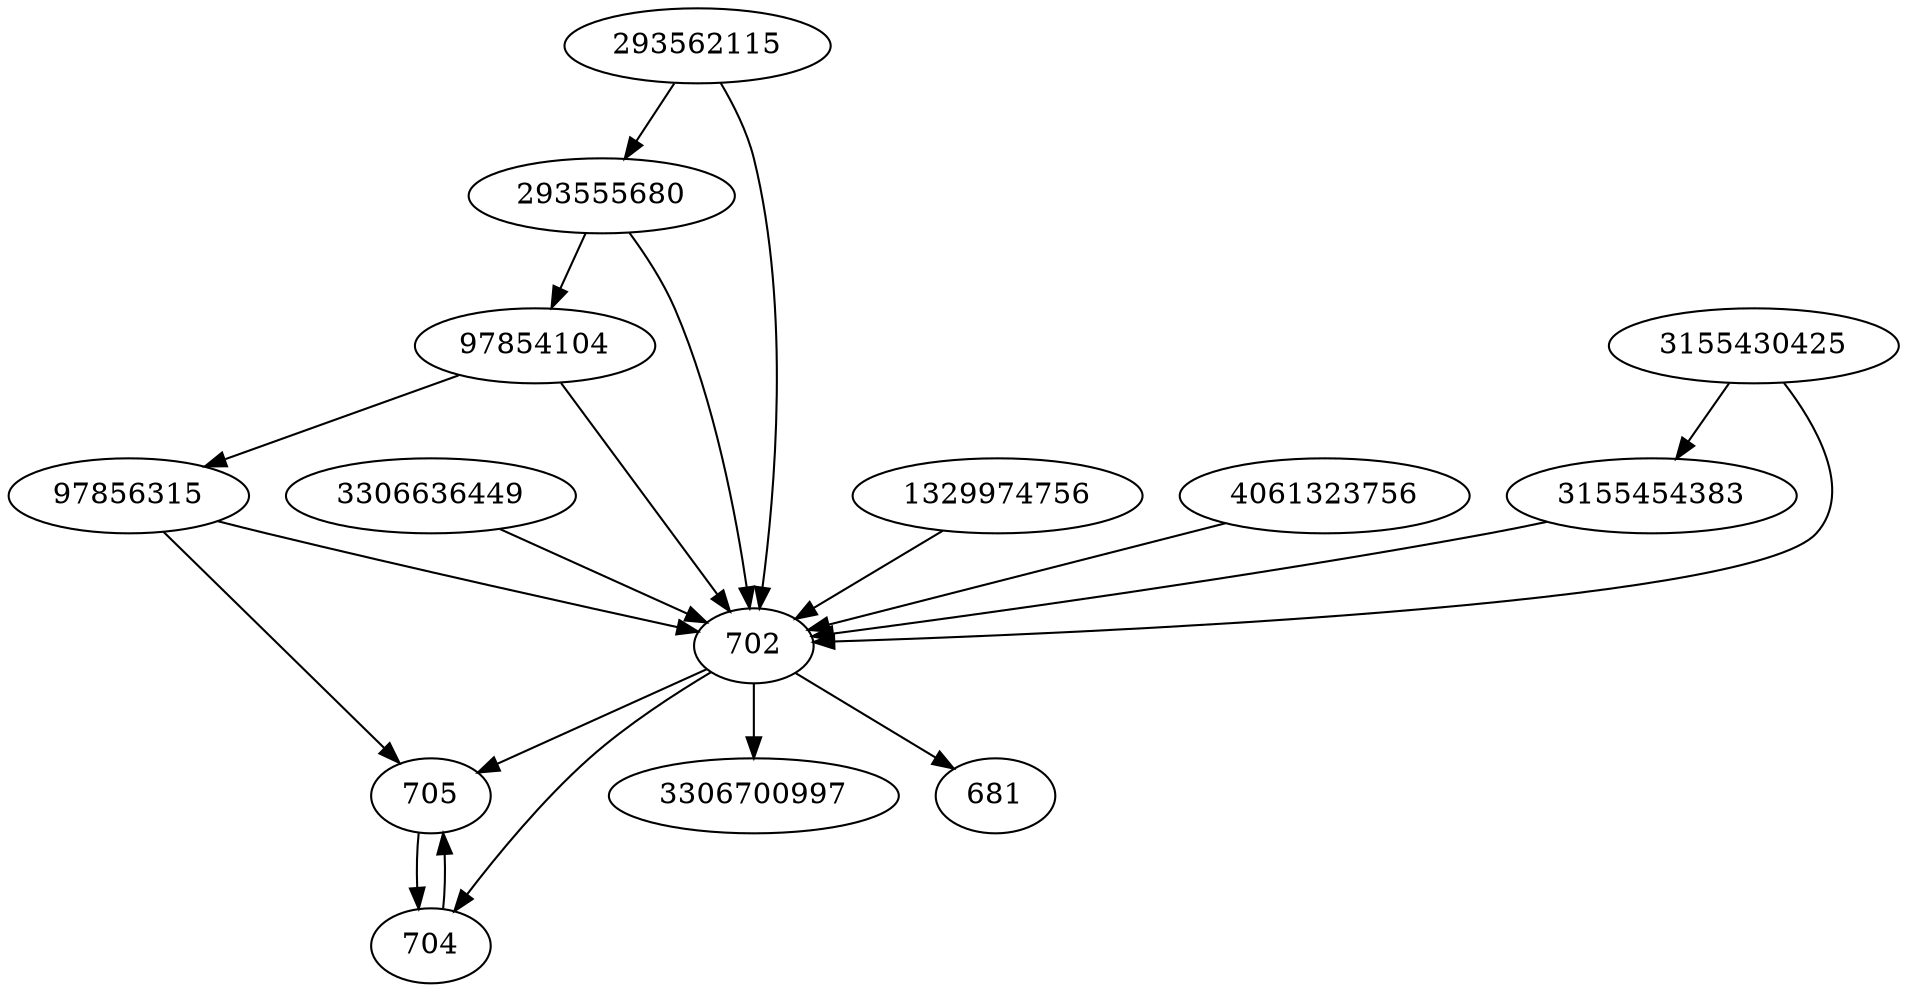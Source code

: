 strict digraph  {
293555680;
3306636449;
704;
293562115;
1329974756;
705;
3306700997;
681;
4061323756;
3155454383;
97854104;
3155430425;
97856315;
702;
293555680 -> 97854104;
293555680 -> 702;
3306636449 -> 702;
704 -> 705;
293562115 -> 293555680;
293562115 -> 702;
1329974756 -> 702;
705 -> 704;
4061323756 -> 702;
3155454383 -> 702;
97854104 -> 97856315;
97854104 -> 702;
3155430425 -> 702;
3155430425 -> 3155454383;
97856315 -> 705;
97856315 -> 702;
702 -> 704;
702 -> 681;
702 -> 705;
702 -> 3306700997;
}

